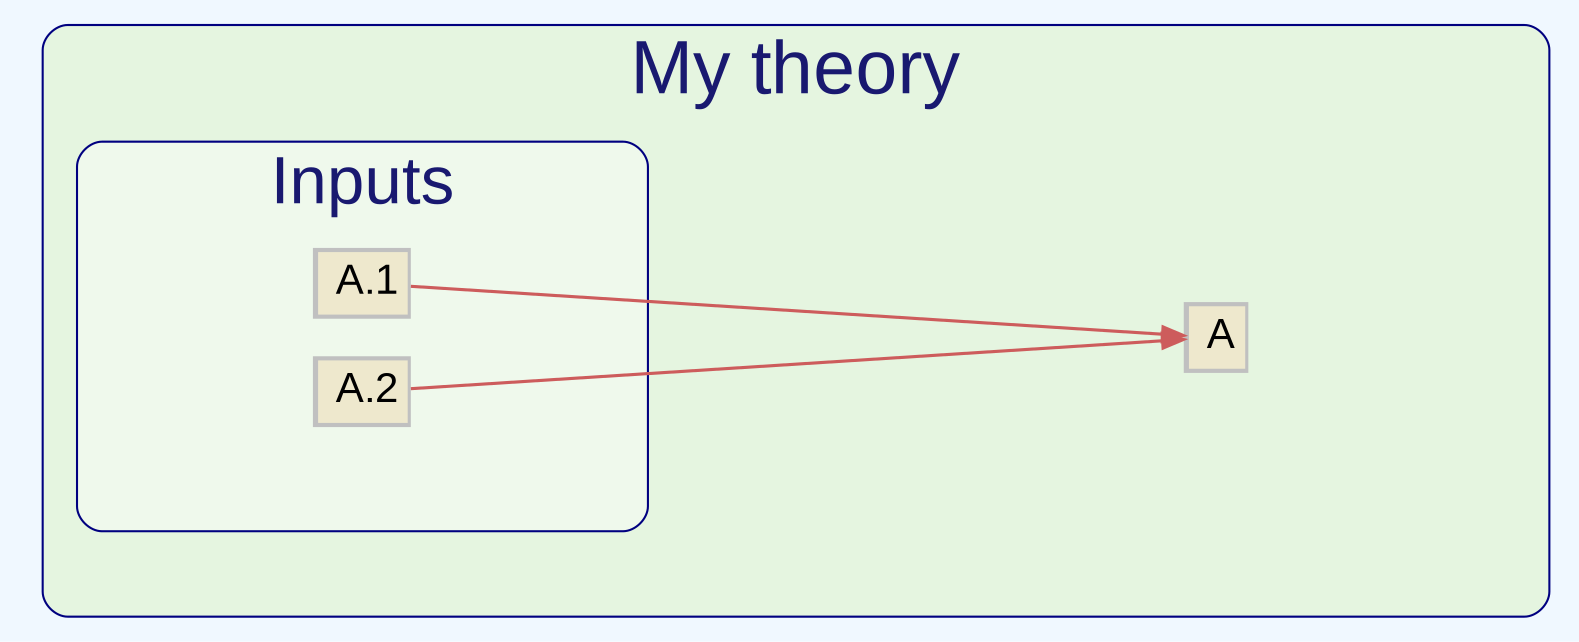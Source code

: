 digraph {
    compound=true;
    fontname=Arial;
    tooltip=" " ;
    ranksep=1
    rankdir=LR
    labeljust=c
    ratio=0.4
    edge[style="bold"] ;graph[bgcolor="aliceblue"  ;];
    node[shape="plaintext" height="0" width="0" fontname = "Arial" tooltip=" " style="filled" fillcolor="gray" ] edge[fontname=Arial fontcolor=indianred fontsize=14.0 penwidth=1.5 tooltip=" " color=indianred  ]A_1->A[ ]
A_2->A[ ]

subgraph cluster_1 {rank=source style=rounded color="navy" fontcolor= "midnightblue" fontsize="36" bgcolor="#E5F5E0" label="1" label="My theory";  cluster_1dummy [style=invis height=.001  width=.001 ] 
subgraph cluster_2 {rank=source style=rounded color="navy" fontcolor= "midnightblue" fontsize="32" bgcolor="#EFF9EC" label="2" label="Inputs";  cluster_2dummy [style=invis height=.001  width=.001 ] A_1 [  label=<<TABLE  BORDER="0" CELLBORDER="0" CELLPADDING="4" CELLSPACING="2" >
      
      
      
      <TR><TD  BORDER="0" CELLPADDING="4"  BGCOLOR="cornsilk2"><FONT POINT-SIZE="20"> A.1</FONT></TD></TR>
      
      </TABLE>> margin="0" ];A_2 [  label=<<TABLE  BORDER="0" CELLBORDER="0" CELLPADDING="4" CELLSPACING="2" >
      
      
      
      <TR><TD  BORDER="0" CELLPADDING="4"  BGCOLOR="cornsilk2"><FONT POINT-SIZE="20"> A.2</FONT></TD></TR>
      
      </TABLE>> margin="0" ];}
subgraph cluster_5 {rank=source style=invis height=.001  width=.001 color="navy" fontcolor= "midnightblue" fontsize="32" bgcolor="#ECF7E8" label="2" label="x0empty";  cluster_5dummy [style=invis height=.001  width=.001 ] A [  label=<<TABLE  BORDER="0" CELLBORDER="0" CELLPADDING="4" CELLSPACING="2" >
      
      
      
      <TR><TD  BORDER="0" CELLPADDING="4"  BGCOLOR="cornsilk2"><FONT POINT-SIZE="20"> A</FONT></TD></TR>
      
      </TABLE>> margin="0" ];}}
  label="" }